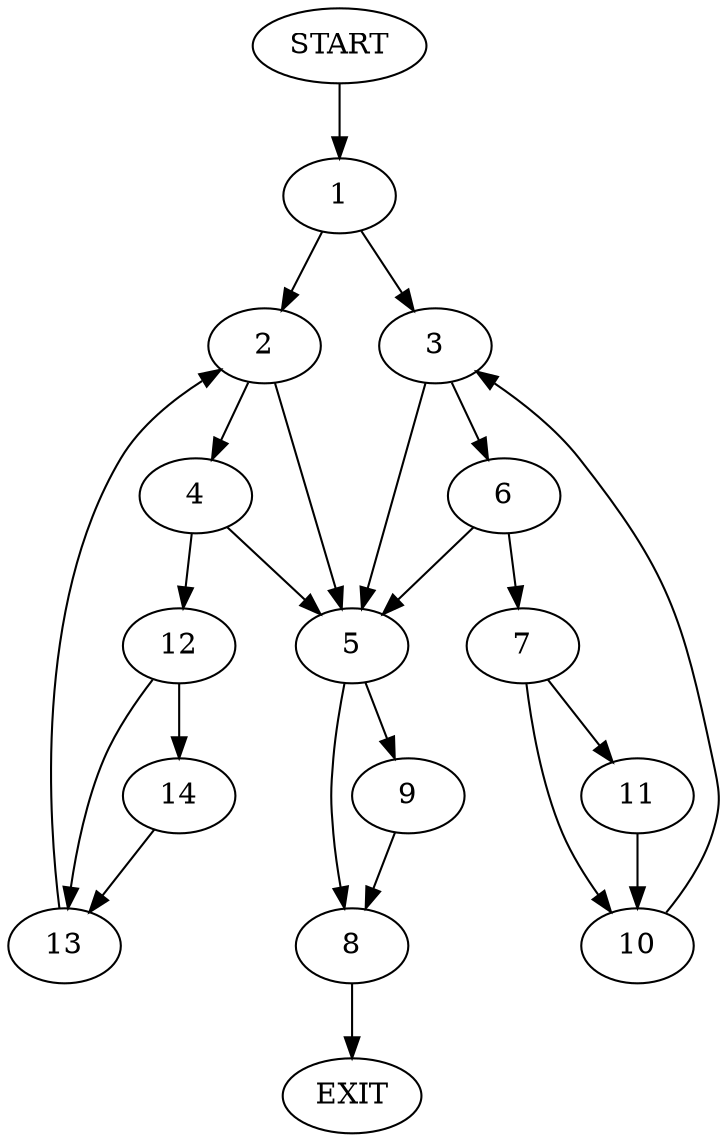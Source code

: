 digraph {
0 [label="START"]
15 [label="EXIT"]
0 -> 1
1 -> 2
1 -> 3
2 -> 4
2 -> 5
3 -> 5
3 -> 6
6 -> 7
6 -> 5
5 -> 8
5 -> 9
7 -> 10
7 -> 11
10 -> 3
11 -> 10
4 -> 5
4 -> 12
12 -> 13
12 -> 14
14 -> 13
13 -> 2
8 -> 15
9 -> 8
}
